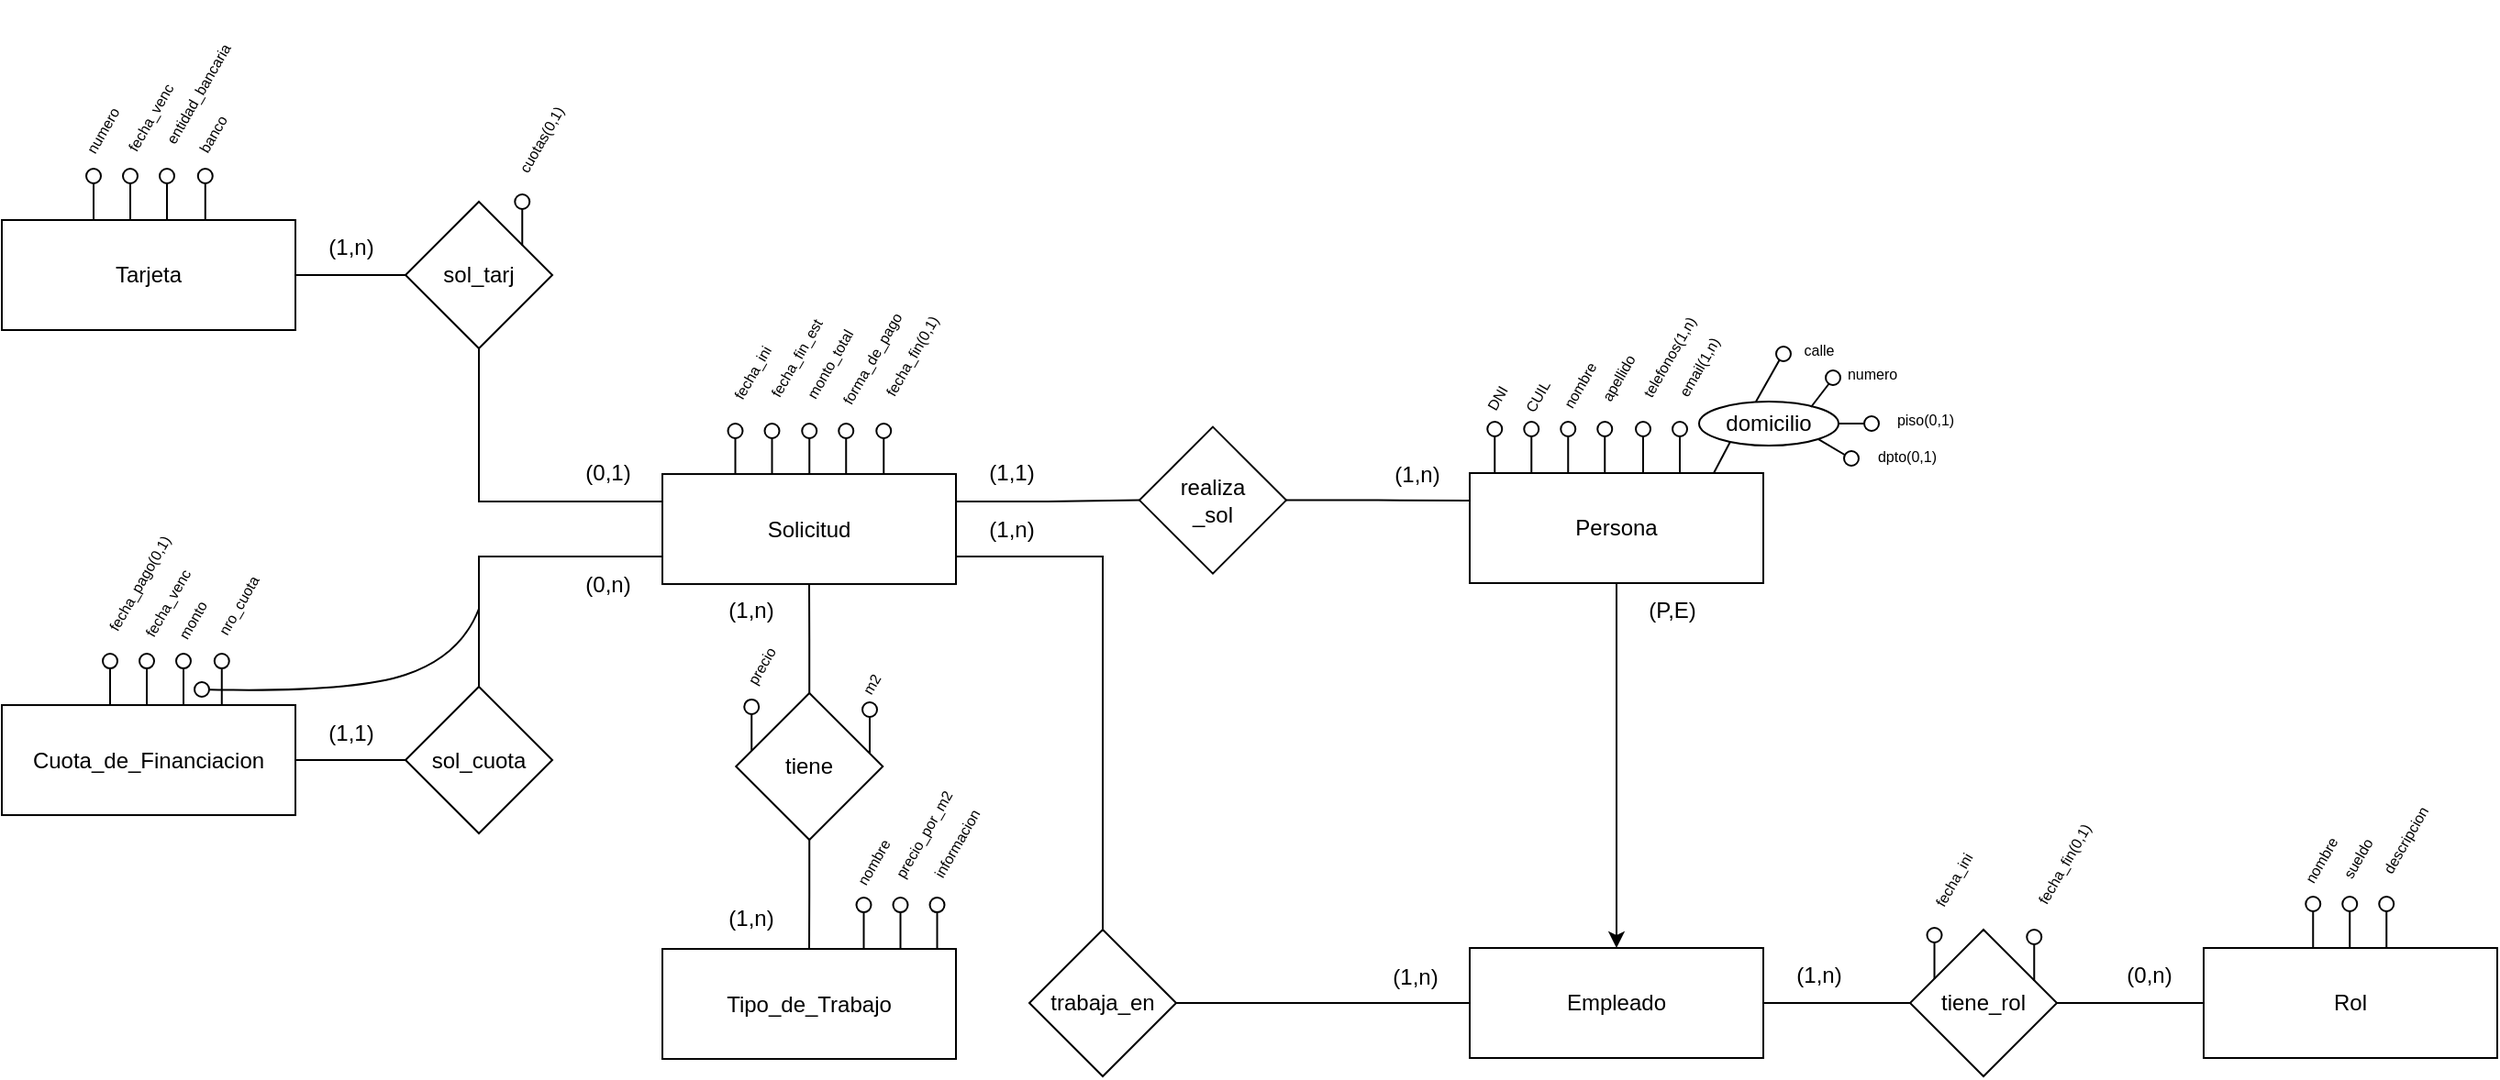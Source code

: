 <mxfile version="27.0.6">
  <diagram name="Page-1" id="GqUmpZvGIh4dHvEs5y8a">
    <mxGraphModel dx="2037" dy="2294" grid="1" gridSize="10" guides="1" tooltips="1" connect="1" arrows="1" fold="1" page="1" pageScale="1" pageWidth="850" pageHeight="1100" math="0" shadow="0">
      <root>
        <mxCell id="0" />
        <mxCell id="1" parent="0" />
        <mxCell id="7pL1vy89-nhijJ_iRDwn-51" style="edgeStyle=orthogonalEdgeStyle;rounded=0;orthogonalLoop=1;jettySize=auto;html=1;entryX=0.5;entryY=0;entryDx=0;entryDy=0;" edge="1" parent="1" source="7pL1vy89-nhijJ_iRDwn-1" target="7pL1vy89-nhijJ_iRDwn-45">
          <mxGeometry relative="1" as="geometry" />
        </mxCell>
        <mxCell id="7pL1vy89-nhijJ_iRDwn-1" value="Persona" style="rounded=0;whiteSpace=wrap;html=1;" vertex="1" parent="1">
          <mxGeometry x="1200.0" y="-160.0" width="160" height="60" as="geometry" />
        </mxCell>
        <mxCell id="7pL1vy89-nhijJ_iRDwn-2" value="" style="group" vertex="1" connectable="0" parent="1">
          <mxGeometry x="1209.63" y="-187.999" width="8" height="28" as="geometry" />
        </mxCell>
        <mxCell id="7pL1vy89-nhijJ_iRDwn-3" value="" style="ellipse;whiteSpace=wrap;html=1;aspect=fixed;fillColor=light-dark(#FFFFFF,#FFFFFF);" vertex="1" parent="7pL1vy89-nhijJ_iRDwn-2">
          <mxGeometry width="8" height="8" as="geometry" />
        </mxCell>
        <mxCell id="7pL1vy89-nhijJ_iRDwn-4" style="edgeStyle=orthogonalEdgeStyle;rounded=0;orthogonalLoop=1;jettySize=auto;html=1;endArrow=none;startFill=0;" edge="1" parent="7pL1vy89-nhijJ_iRDwn-2">
          <mxGeometry relative="1" as="geometry">
            <mxPoint x="4" y="28" as="targetPoint" />
            <mxPoint x="4" y="8" as="sourcePoint" />
          </mxGeometry>
        </mxCell>
        <mxCell id="7pL1vy89-nhijJ_iRDwn-5" value="&lt;font style=&quot;font-size: 8px;&quot;&gt;DNI&lt;/font&gt;" style="text;html=1;align=center;verticalAlign=middle;resizable=0;points=[];autosize=1;strokeColor=none;fillColor=none;rotation=-60;" vertex="1" parent="1">
          <mxGeometry x="1194.0" y="-215.999" width="40" height="30" as="geometry" />
        </mxCell>
        <mxCell id="7pL1vy89-nhijJ_iRDwn-6" value="" style="group" vertex="1" connectable="0" parent="1">
          <mxGeometry x="1229.63" y="-187.999" width="8" height="28" as="geometry" />
        </mxCell>
        <mxCell id="7pL1vy89-nhijJ_iRDwn-7" value="" style="ellipse;whiteSpace=wrap;html=1;aspect=fixed;fillColor=light-dark(#FFFFFF,#FFFFFF);" vertex="1" parent="7pL1vy89-nhijJ_iRDwn-6">
          <mxGeometry width="8" height="8" as="geometry" />
        </mxCell>
        <mxCell id="7pL1vy89-nhijJ_iRDwn-8" style="edgeStyle=orthogonalEdgeStyle;rounded=0;orthogonalLoop=1;jettySize=auto;html=1;endArrow=none;startFill=0;" edge="1" parent="7pL1vy89-nhijJ_iRDwn-6">
          <mxGeometry relative="1" as="geometry">
            <mxPoint x="4" y="28" as="targetPoint" />
            <mxPoint x="4" y="8" as="sourcePoint" />
          </mxGeometry>
        </mxCell>
        <mxCell id="7pL1vy89-nhijJ_iRDwn-9" value="&lt;font style=&quot;font-size: 8px;&quot;&gt;CUIL&lt;/font&gt;" style="text;html=1;align=center;verticalAlign=middle;resizable=0;points=[];autosize=1;strokeColor=none;fillColor=none;rotation=-60;" vertex="1" parent="1">
          <mxGeometry x="1216.0" y="-216.999" width="40" height="30" as="geometry" />
        </mxCell>
        <mxCell id="7pL1vy89-nhijJ_iRDwn-10" value="" style="group" vertex="1" connectable="0" parent="1">
          <mxGeometry x="1249.63" y="-187.999" width="8" height="28" as="geometry" />
        </mxCell>
        <mxCell id="7pL1vy89-nhijJ_iRDwn-11" value="" style="ellipse;whiteSpace=wrap;html=1;aspect=fixed;" vertex="1" parent="7pL1vy89-nhijJ_iRDwn-10">
          <mxGeometry width="8" height="8" as="geometry" />
        </mxCell>
        <mxCell id="7pL1vy89-nhijJ_iRDwn-12" style="edgeStyle=orthogonalEdgeStyle;rounded=0;orthogonalLoop=1;jettySize=auto;html=1;endArrow=none;startFill=0;" edge="1" parent="7pL1vy89-nhijJ_iRDwn-10">
          <mxGeometry relative="1" as="geometry">
            <mxPoint x="4" y="28" as="targetPoint" />
            <mxPoint x="4" y="8" as="sourcePoint" />
          </mxGeometry>
        </mxCell>
        <mxCell id="7pL1vy89-nhijJ_iRDwn-13" value="" style="group" vertex="1" connectable="0" parent="1">
          <mxGeometry x="1269.63" y="-187.999" width="8" height="28" as="geometry" />
        </mxCell>
        <mxCell id="7pL1vy89-nhijJ_iRDwn-14" value="" style="ellipse;whiteSpace=wrap;html=1;aspect=fixed;" vertex="1" parent="7pL1vy89-nhijJ_iRDwn-13">
          <mxGeometry width="8" height="8" as="geometry" />
        </mxCell>
        <mxCell id="7pL1vy89-nhijJ_iRDwn-15" style="edgeStyle=orthogonalEdgeStyle;rounded=0;orthogonalLoop=1;jettySize=auto;html=1;endArrow=none;startFill=0;" edge="1" parent="7pL1vy89-nhijJ_iRDwn-13">
          <mxGeometry relative="1" as="geometry">
            <mxPoint x="4" y="28" as="targetPoint" />
            <mxPoint x="4" y="8" as="sourcePoint" />
          </mxGeometry>
        </mxCell>
        <mxCell id="7pL1vy89-nhijJ_iRDwn-16" value="&lt;font style=&quot;font-size: 8px;&quot;&gt;nombre&lt;/font&gt;" style="text;html=1;align=center;verticalAlign=middle;resizable=0;points=[];autosize=1;strokeColor=none;fillColor=none;rotation=-60;" vertex="1" parent="1">
          <mxGeometry x="1234.0" y="-223.019" width="50" height="30" as="geometry" />
        </mxCell>
        <mxCell id="7pL1vy89-nhijJ_iRDwn-17" value="&lt;font style=&quot;font-size: 8px;&quot;&gt;apellido&lt;/font&gt;" style="text;html=1;align=center;verticalAlign=middle;resizable=0;points=[];autosize=1;strokeColor=none;fillColor=none;rotation=-60;" vertex="1" parent="1">
          <mxGeometry x="1250.0" y="-226.999" width="60" height="30" as="geometry" />
        </mxCell>
        <mxCell id="7pL1vy89-nhijJ_iRDwn-18" value="" style="endArrow=none;html=1;rounded=0;" edge="1" parent="1">
          <mxGeometry width="50" height="50" relative="1" as="geometry">
            <mxPoint x="1333.0" y="-160.001" as="sourcePoint" />
            <mxPoint x="1343.0" y="-179.041" as="targetPoint" />
          </mxGeometry>
        </mxCell>
        <mxCell id="7pL1vy89-nhijJ_iRDwn-19" value="domicilio" style="ellipse;whiteSpace=wrap;html=1;" vertex="1" parent="1">
          <mxGeometry x="1325.0" y="-199.001" width="76" height="24" as="geometry" />
        </mxCell>
        <mxCell id="7pL1vy89-nhijJ_iRDwn-20" value="" style="endArrow=none;html=1;rounded=0;exitX=0.75;exitY=0;exitDx=0;exitDy=0;" edge="1" parent="1">
          <mxGeometry width="50" height="50" relative="1" as="geometry">
            <mxPoint x="1356.0" y="-199.001" as="sourcePoint" />
            <mxPoint x="1369.0" y="-222.001" as="targetPoint" />
          </mxGeometry>
        </mxCell>
        <mxCell id="7pL1vy89-nhijJ_iRDwn-21" value="" style="endArrow=none;html=1;rounded=0;exitX=0.75;exitY=0;exitDx=0;exitDy=0;" edge="1" parent="1">
          <mxGeometry width="50" height="50" relative="1" as="geometry">
            <mxPoint x="1386.0" y="-196.001" as="sourcePoint" />
            <mxPoint x="1396.0" y="-209.001" as="targetPoint" />
          </mxGeometry>
        </mxCell>
        <mxCell id="7pL1vy89-nhijJ_iRDwn-22" value="" style="endArrow=none;html=1;rounded=0;exitX=1;exitY=0.5;exitDx=0;exitDy=0;" edge="1" parent="1" source="7pL1vy89-nhijJ_iRDwn-19">
          <mxGeometry width="50" height="50" relative="1" as="geometry">
            <mxPoint x="1401.0" y="-175.001" as="sourcePoint" />
            <mxPoint x="1416.0" y="-187.001" as="targetPoint" />
          </mxGeometry>
        </mxCell>
        <mxCell id="7pL1vy89-nhijJ_iRDwn-23" value="" style="endArrow=none;html=1;rounded=0;entryX=1;entryY=1;entryDx=0;entryDy=0;" edge="1" parent="1" target="7pL1vy89-nhijJ_iRDwn-19">
          <mxGeometry width="50" height="50" relative="1" as="geometry">
            <mxPoint x="1406.0" y="-169.001" as="sourcePoint" />
            <mxPoint x="1396.0" y="-189.001" as="targetPoint" />
          </mxGeometry>
        </mxCell>
        <mxCell id="7pL1vy89-nhijJ_iRDwn-24" value="" style="group" vertex="1" connectable="0" parent="1">
          <mxGeometry x="1367.0" y="-229.0" width="8" height="28" as="geometry" />
        </mxCell>
        <mxCell id="7pL1vy89-nhijJ_iRDwn-25" value="" style="ellipse;whiteSpace=wrap;html=1;aspect=fixed;" vertex="1" parent="7pL1vy89-nhijJ_iRDwn-24">
          <mxGeometry width="8" height="8" as="geometry" />
        </mxCell>
        <mxCell id="7pL1vy89-nhijJ_iRDwn-26" value="" style="group" vertex="1" connectable="0" parent="1">
          <mxGeometry x="1394.0" y="-216.0" width="8" height="28" as="geometry" />
        </mxCell>
        <mxCell id="7pL1vy89-nhijJ_iRDwn-27" value="" style="ellipse;whiteSpace=wrap;html=1;aspect=fixed;" vertex="1" parent="7pL1vy89-nhijJ_iRDwn-26">
          <mxGeometry width="8" height="8" as="geometry" />
        </mxCell>
        <mxCell id="7pL1vy89-nhijJ_iRDwn-28" value="" style="group" vertex="1" connectable="0" parent="1">
          <mxGeometry x="1415.0" y="-191.0" width="8" height="28" as="geometry" />
        </mxCell>
        <mxCell id="7pL1vy89-nhijJ_iRDwn-29" value="" style="ellipse;whiteSpace=wrap;html=1;aspect=fixed;" vertex="1" parent="7pL1vy89-nhijJ_iRDwn-28">
          <mxGeometry width="8" height="8" as="geometry" />
        </mxCell>
        <mxCell id="7pL1vy89-nhijJ_iRDwn-30" value="" style="group" vertex="1" connectable="0" parent="1">
          <mxGeometry x="1404.0" y="-172.0" width="8" height="28" as="geometry" />
        </mxCell>
        <mxCell id="7pL1vy89-nhijJ_iRDwn-31" value="" style="ellipse;whiteSpace=wrap;html=1;aspect=fixed;" vertex="1" parent="7pL1vy89-nhijJ_iRDwn-30">
          <mxGeometry width="8" height="8" as="geometry" />
        </mxCell>
        <mxCell id="7pL1vy89-nhijJ_iRDwn-32" value="&lt;font style=&quot;font-size: 8px;&quot;&gt;calle&lt;/font&gt;" style="text;html=1;align=center;verticalAlign=middle;resizable=0;points=[];autosize=1;strokeColor=none;fillColor=none;rotation=0;" vertex="1" parent="1">
          <mxGeometry x="1365.0" y="-243.0" width="50" height="30" as="geometry" />
        </mxCell>
        <mxCell id="7pL1vy89-nhijJ_iRDwn-33" value="&lt;font style=&quot;font-size: 8px;&quot;&gt;numero&lt;/font&gt;" style="text;html=1;align=center;verticalAlign=middle;resizable=0;points=[];autosize=1;strokeColor=none;fillColor=none;rotation=0;" vertex="1" parent="1">
          <mxGeometry x="1394.0" y="-230.0" width="50" height="30" as="geometry" />
        </mxCell>
        <mxCell id="7pL1vy89-nhijJ_iRDwn-34" value="&lt;font style=&quot;font-size: 8px;&quot;&gt;piso(0,1)&lt;/font&gt;" style="text;html=1;align=center;verticalAlign=middle;resizable=0;points=[];autosize=1;strokeColor=none;fillColor=none;rotation=0;" vertex="1" parent="1">
          <mxGeometry x="1413.0" y="-205.0" width="70" height="30" as="geometry" />
        </mxCell>
        <mxCell id="7pL1vy89-nhijJ_iRDwn-35" value="&lt;font style=&quot;font-size: 8px;&quot;&gt;dpto(0,1)&lt;/font&gt;" style="text;html=1;align=center;verticalAlign=middle;resizable=0;points=[];autosize=1;strokeColor=none;fillColor=none;rotation=0;" vertex="1" parent="1">
          <mxGeometry x="1403.0" y="-185.2" width="70" height="30" as="geometry" />
        </mxCell>
        <mxCell id="7pL1vy89-nhijJ_iRDwn-36" value="" style="group" vertex="1" connectable="0" parent="1">
          <mxGeometry x="1290.51" y="-188.0" width="8" height="28" as="geometry" />
        </mxCell>
        <mxCell id="7pL1vy89-nhijJ_iRDwn-37" value="" style="ellipse;whiteSpace=wrap;html=1;aspect=fixed;" vertex="1" parent="7pL1vy89-nhijJ_iRDwn-36">
          <mxGeometry width="8" height="8" as="geometry" />
        </mxCell>
        <mxCell id="7pL1vy89-nhijJ_iRDwn-38" style="edgeStyle=orthogonalEdgeStyle;rounded=0;orthogonalLoop=1;jettySize=auto;html=1;endArrow=none;startFill=0;" edge="1" parent="7pL1vy89-nhijJ_iRDwn-36">
          <mxGeometry relative="1" as="geometry">
            <mxPoint x="4" y="28" as="targetPoint" />
            <mxPoint x="4" y="8" as="sourcePoint" />
          </mxGeometry>
        </mxCell>
        <mxCell id="7pL1vy89-nhijJ_iRDwn-39" value="" style="group" vertex="1" connectable="0" parent="1">
          <mxGeometry x="1310.51" y="-188.0" width="8" height="28" as="geometry" />
        </mxCell>
        <mxCell id="7pL1vy89-nhijJ_iRDwn-40" value="" style="ellipse;whiteSpace=wrap;html=1;aspect=fixed;" vertex="1" parent="7pL1vy89-nhijJ_iRDwn-39">
          <mxGeometry width="8" height="8" as="geometry" />
        </mxCell>
        <mxCell id="7pL1vy89-nhijJ_iRDwn-41" style="edgeStyle=orthogonalEdgeStyle;rounded=0;orthogonalLoop=1;jettySize=auto;html=1;endArrow=none;startFill=0;" edge="1" parent="7pL1vy89-nhijJ_iRDwn-39">
          <mxGeometry relative="1" as="geometry">
            <mxPoint x="4" y="28" as="targetPoint" />
            <mxPoint x="4" y="8" as="sourcePoint" />
          </mxGeometry>
        </mxCell>
        <mxCell id="7pL1vy89-nhijJ_iRDwn-42" value="&lt;font style=&quot;font-size: 8px;&quot;&gt;telefonos(1,n)&lt;/font&gt;" style="text;html=1;align=center;verticalAlign=middle;resizable=0;points=[];autosize=1;strokeColor=none;fillColor=none;rotation=-60;" vertex="1" parent="1">
          <mxGeometry x="1262.51" y="-237.999" width="90" height="30" as="geometry" />
        </mxCell>
        <mxCell id="7pL1vy89-nhijJ_iRDwn-43" value="&lt;font style=&quot;font-size: 8px;&quot;&gt;email(1,n)&lt;/font&gt;" style="text;html=1;align=center;verticalAlign=middle;resizable=0;points=[];autosize=1;strokeColor=none;fillColor=none;rotation=-60;" vertex="1" parent="1">
          <mxGeometry x="1289.0" y="-232.998" width="70" height="30" as="geometry" />
        </mxCell>
        <mxCell id="7pL1vy89-nhijJ_iRDwn-45" value="Empleado" style="rounded=0;whiteSpace=wrap;html=1;" vertex="1" parent="1">
          <mxGeometry x="1200" y="99" width="160" height="60" as="geometry" />
        </mxCell>
        <mxCell id="7pL1vy89-nhijJ_iRDwn-46" value="Rol" style="rounded=0;whiteSpace=wrap;html=1;" vertex="1" parent="1">
          <mxGeometry x="1600" y="99" width="160" height="60" as="geometry" />
        </mxCell>
        <mxCell id="7pL1vy89-nhijJ_iRDwn-126" style="edgeStyle=orthogonalEdgeStyle;rounded=0;orthogonalLoop=1;jettySize=auto;html=1;exitX=1;exitY=0.5;exitDx=0;exitDy=0;entryX=0;entryY=0.25;entryDx=0;entryDy=0;endArrow=none;startFill=0;" edge="1" parent="1" source="7pL1vy89-nhijJ_iRDwn-127" target="7pL1vy89-nhijJ_iRDwn-1">
          <mxGeometry relative="1" as="geometry" />
        </mxCell>
        <mxCell id="7pL1vy89-nhijJ_iRDwn-131" style="edgeStyle=orthogonalEdgeStyle;rounded=0;orthogonalLoop=1;jettySize=auto;html=1;exitX=1;exitY=0.75;exitDx=0;exitDy=0;entryX=0;entryY=0.5;entryDx=0;entryDy=0;endArrow=none;startFill=0;" edge="1" parent="1" source="7pL1vy89-nhijJ_iRDwn-48" target="7pL1vy89-nhijJ_iRDwn-45">
          <mxGeometry relative="1" as="geometry">
            <Array as="points">
              <mxPoint x="1000" y="-115" />
              <mxPoint x="1000" y="129" />
            </Array>
          </mxGeometry>
        </mxCell>
        <mxCell id="7pL1vy89-nhijJ_iRDwn-169" style="edgeStyle=orthogonalEdgeStyle;rounded=0;orthogonalLoop=1;jettySize=auto;html=1;entryX=1;entryY=0.5;entryDx=0;entryDy=0;exitX=0;exitY=0.25;exitDx=0;exitDy=0;endArrow=none;startFill=0;" edge="1" parent="1" source="7pL1vy89-nhijJ_iRDwn-48" target="7pL1vy89-nhijJ_iRDwn-49">
          <mxGeometry relative="1" as="geometry" />
        </mxCell>
        <mxCell id="7pL1vy89-nhijJ_iRDwn-170" style="edgeStyle=orthogonalEdgeStyle;rounded=0;orthogonalLoop=1;jettySize=auto;html=1;exitX=0;exitY=0.75;exitDx=0;exitDy=0;entryX=1;entryY=0.5;entryDx=0;entryDy=0;endArrow=none;startFill=0;" edge="1" parent="1" source="7pL1vy89-nhijJ_iRDwn-48" target="7pL1vy89-nhijJ_iRDwn-50">
          <mxGeometry relative="1" as="geometry" />
        </mxCell>
        <mxCell id="7pL1vy89-nhijJ_iRDwn-48" value="Solicitud" style="rounded=0;whiteSpace=wrap;html=1;" vertex="1" parent="1">
          <mxGeometry x="760" y="-159.47" width="160" height="60" as="geometry" />
        </mxCell>
        <mxCell id="7pL1vy89-nhijJ_iRDwn-49" value="Tarjeta" style="rounded=0;whiteSpace=wrap;html=1;" vertex="1" parent="1">
          <mxGeometry x="400" y="-298" width="160" height="60" as="geometry" />
        </mxCell>
        <mxCell id="7pL1vy89-nhijJ_iRDwn-50" value="Cuota_de_Financiacion" style="rounded=0;whiteSpace=wrap;html=1;" vertex="1" parent="1">
          <mxGeometry x="400" y="-33.47" width="160" height="60" as="geometry" />
        </mxCell>
        <mxCell id="7pL1vy89-nhijJ_iRDwn-52" value="(P,E)" style="text;html=1;align=center;verticalAlign=middle;resizable=0;points=[];autosize=1;strokeColor=none;fillColor=none;" vertex="1" parent="1">
          <mxGeometry x="1280" y="-100" width="60" height="30" as="geometry" />
        </mxCell>
        <mxCell id="7pL1vy89-nhijJ_iRDwn-54" style="edgeStyle=orthogonalEdgeStyle;rounded=0;orthogonalLoop=1;jettySize=auto;html=1;entryX=0;entryY=0.5;entryDx=0;entryDy=0;endArrow=none;startFill=0;" edge="1" parent="1" source="7pL1vy89-nhijJ_iRDwn-53" target="7pL1vy89-nhijJ_iRDwn-46">
          <mxGeometry relative="1" as="geometry" />
        </mxCell>
        <mxCell id="7pL1vy89-nhijJ_iRDwn-55" style="edgeStyle=orthogonalEdgeStyle;rounded=0;orthogonalLoop=1;jettySize=auto;html=1;entryX=1;entryY=0.5;entryDx=0;entryDy=0;endArrow=none;startFill=0;" edge="1" parent="1" source="7pL1vy89-nhijJ_iRDwn-53" target="7pL1vy89-nhijJ_iRDwn-45">
          <mxGeometry relative="1" as="geometry" />
        </mxCell>
        <mxCell id="7pL1vy89-nhijJ_iRDwn-53" value="tiene_rol" style="rhombus;whiteSpace=wrap;html=1;" vertex="1" parent="1">
          <mxGeometry x="1440" y="89" width="80" height="80" as="geometry" />
        </mxCell>
        <mxCell id="7pL1vy89-nhijJ_iRDwn-56" value="(1,n)" style="text;html=1;align=center;verticalAlign=middle;resizable=0;points=[];autosize=1;strokeColor=none;fillColor=none;" vertex="1" parent="1">
          <mxGeometry x="1360" y="99" width="60" height="30" as="geometry" />
        </mxCell>
        <mxCell id="7pL1vy89-nhijJ_iRDwn-57" value="(0,n)" style="text;html=1;align=center;verticalAlign=middle;resizable=0;points=[];autosize=1;strokeColor=none;fillColor=none;" vertex="1" parent="1">
          <mxGeometry x="1540" y="99" width="60" height="30" as="geometry" />
        </mxCell>
        <mxCell id="7pL1vy89-nhijJ_iRDwn-58" value="" style="group" vertex="1" connectable="0" parent="1">
          <mxGeometry x="1655.63" y="71.001" width="8" height="28" as="geometry" />
        </mxCell>
        <mxCell id="7pL1vy89-nhijJ_iRDwn-59" value="" style="ellipse;whiteSpace=wrap;html=1;aspect=fixed;fillColor=light-dark(#FFFFFF,#FFFFFF);" vertex="1" parent="7pL1vy89-nhijJ_iRDwn-58">
          <mxGeometry width="8" height="8" as="geometry" />
        </mxCell>
        <mxCell id="7pL1vy89-nhijJ_iRDwn-60" style="edgeStyle=orthogonalEdgeStyle;rounded=0;orthogonalLoop=1;jettySize=auto;html=1;endArrow=none;startFill=0;" edge="1" parent="7pL1vy89-nhijJ_iRDwn-58">
          <mxGeometry relative="1" as="geometry">
            <mxPoint x="4" y="28" as="targetPoint" />
            <mxPoint x="4" y="8" as="sourcePoint" />
          </mxGeometry>
        </mxCell>
        <mxCell id="7pL1vy89-nhijJ_iRDwn-66" value="" style="group" vertex="1" connectable="0" parent="1">
          <mxGeometry x="1675.63" y="71.001" width="8" height="28" as="geometry" />
        </mxCell>
        <mxCell id="7pL1vy89-nhijJ_iRDwn-67" value="" style="ellipse;whiteSpace=wrap;html=1;aspect=fixed;" vertex="1" parent="7pL1vy89-nhijJ_iRDwn-66">
          <mxGeometry width="8" height="8" as="geometry" />
        </mxCell>
        <mxCell id="7pL1vy89-nhijJ_iRDwn-68" style="edgeStyle=orthogonalEdgeStyle;rounded=0;orthogonalLoop=1;jettySize=auto;html=1;endArrow=none;startFill=0;" edge="1" parent="7pL1vy89-nhijJ_iRDwn-66">
          <mxGeometry relative="1" as="geometry">
            <mxPoint x="4" y="28" as="targetPoint" />
            <mxPoint x="4" y="8" as="sourcePoint" />
          </mxGeometry>
        </mxCell>
        <mxCell id="7pL1vy89-nhijJ_iRDwn-69" value="" style="group" vertex="1" connectable="0" parent="1">
          <mxGeometry x="1695.63" y="71.001" width="8" height="28" as="geometry" />
        </mxCell>
        <mxCell id="7pL1vy89-nhijJ_iRDwn-70" value="" style="ellipse;whiteSpace=wrap;html=1;aspect=fixed;" vertex="1" parent="7pL1vy89-nhijJ_iRDwn-69">
          <mxGeometry width="8" height="8" as="geometry" />
        </mxCell>
        <mxCell id="7pL1vy89-nhijJ_iRDwn-71" style="edgeStyle=orthogonalEdgeStyle;rounded=0;orthogonalLoop=1;jettySize=auto;html=1;endArrow=none;startFill=0;" edge="1" parent="7pL1vy89-nhijJ_iRDwn-69">
          <mxGeometry relative="1" as="geometry">
            <mxPoint x="4" y="28" as="targetPoint" />
            <mxPoint x="4" y="8" as="sourcePoint" />
          </mxGeometry>
        </mxCell>
        <mxCell id="7pL1vy89-nhijJ_iRDwn-72" value="&lt;font style=&quot;font-size: 8px;&quot;&gt;nombre&lt;/font&gt;" style="text;html=1;align=center;verticalAlign=middle;resizable=0;points=[];autosize=1;strokeColor=none;fillColor=none;rotation=-60;" vertex="1" parent="1">
          <mxGeometry x="1638.0" y="35.981" width="50" height="30" as="geometry" />
        </mxCell>
        <mxCell id="7pL1vy89-nhijJ_iRDwn-73" value="&lt;font style=&quot;font-size: 8px;&quot;&gt;sueldo&lt;/font&gt;" style="text;html=1;align=center;verticalAlign=middle;resizable=0;points=[];autosize=1;strokeColor=none;fillColor=none;rotation=-60;" vertex="1" parent="1">
          <mxGeometry x="1658.0" y="35.001" width="50" height="30" as="geometry" />
        </mxCell>
        <mxCell id="7pL1vy89-nhijJ_iRDwn-77" value="&lt;font style=&quot;font-size: 8px;&quot;&gt;descripcion&lt;/font&gt;" style="text;html=1;align=center;verticalAlign=middle;resizable=0;points=[];autosize=1;strokeColor=none;fillColor=none;rotation=-60;" vertex="1" parent="1">
          <mxGeometry x="1669.0" y="25.001" width="80" height="30" as="geometry" />
        </mxCell>
        <mxCell id="7pL1vy89-nhijJ_iRDwn-78" value="Tipo_de_Trabajo" style="rounded=0;whiteSpace=wrap;html=1;" vertex="1" parent="1">
          <mxGeometry x="760" y="99.53" width="160" height="60" as="geometry" />
        </mxCell>
        <mxCell id="7pL1vy89-nhijJ_iRDwn-84" value="" style="group" vertex="1" connectable="0" parent="1">
          <mxGeometry x="865.75" y="71.531" width="8" height="28" as="geometry" />
        </mxCell>
        <mxCell id="7pL1vy89-nhijJ_iRDwn-85" value="" style="ellipse;whiteSpace=wrap;html=1;aspect=fixed;fillColor=light-dark(#FFFFFF,#FFFFFF);strokeColor=light-dark(#000000,#FFFFFF);" vertex="1" parent="7pL1vy89-nhijJ_iRDwn-84">
          <mxGeometry width="8" height="8" as="geometry" />
        </mxCell>
        <mxCell id="7pL1vy89-nhijJ_iRDwn-86" style="edgeStyle=orthogonalEdgeStyle;rounded=0;orthogonalLoop=1;jettySize=auto;html=1;endArrow=none;startFill=0;" edge="1" parent="7pL1vy89-nhijJ_iRDwn-84">
          <mxGeometry relative="1" as="geometry">
            <mxPoint x="4" y="28" as="targetPoint" />
            <mxPoint x="4" y="8" as="sourcePoint" />
          </mxGeometry>
        </mxCell>
        <mxCell id="7pL1vy89-nhijJ_iRDwn-87" value="" style="group" vertex="1" connectable="0" parent="1">
          <mxGeometry x="885.75" y="71.531" width="8" height="28" as="geometry" />
        </mxCell>
        <mxCell id="7pL1vy89-nhijJ_iRDwn-88" value="" style="ellipse;whiteSpace=wrap;html=1;aspect=fixed;" vertex="1" parent="7pL1vy89-nhijJ_iRDwn-87">
          <mxGeometry width="8" height="8" as="geometry" />
        </mxCell>
        <mxCell id="7pL1vy89-nhijJ_iRDwn-89" style="edgeStyle=orthogonalEdgeStyle;rounded=0;orthogonalLoop=1;jettySize=auto;html=1;endArrow=none;startFill=0;" edge="1" parent="7pL1vy89-nhijJ_iRDwn-87">
          <mxGeometry relative="1" as="geometry">
            <mxPoint x="4" y="28" as="targetPoint" />
            <mxPoint x="4" y="8" as="sourcePoint" />
          </mxGeometry>
        </mxCell>
        <mxCell id="7pL1vy89-nhijJ_iRDwn-90" value="" style="group" vertex="1" connectable="0" parent="1">
          <mxGeometry x="905.75" y="71.531" width="8" height="28" as="geometry" />
        </mxCell>
        <mxCell id="7pL1vy89-nhijJ_iRDwn-91" value="" style="ellipse;whiteSpace=wrap;html=1;aspect=fixed;" vertex="1" parent="7pL1vy89-nhijJ_iRDwn-90">
          <mxGeometry width="8" height="8" as="geometry" />
        </mxCell>
        <mxCell id="7pL1vy89-nhijJ_iRDwn-92" style="edgeStyle=orthogonalEdgeStyle;rounded=0;orthogonalLoop=1;jettySize=auto;html=1;endArrow=none;startFill=0;" edge="1" parent="7pL1vy89-nhijJ_iRDwn-90">
          <mxGeometry relative="1" as="geometry">
            <mxPoint x="4" y="28" as="targetPoint" />
            <mxPoint x="4" y="8" as="sourcePoint" />
          </mxGeometry>
        </mxCell>
        <mxCell id="7pL1vy89-nhijJ_iRDwn-93" value="&lt;font style=&quot;font-size: 8px;&quot;&gt;nombre&lt;/font&gt;" style="text;html=1;align=center;verticalAlign=middle;resizable=0;points=[];autosize=1;strokeColor=none;fillColor=none;rotation=-60;" vertex="1" parent="1">
          <mxGeometry x="849.12" y="37.001" width="50" height="30" as="geometry" />
        </mxCell>
        <mxCell id="7pL1vy89-nhijJ_iRDwn-94" value="&lt;font style=&quot;font-size: 8px;&quot;&gt;precio_por_m2&lt;/font&gt;" style="text;html=1;align=center;verticalAlign=middle;resizable=0;points=[];autosize=1;strokeColor=none;fillColor=none;rotation=-60;" vertex="1" parent="1">
          <mxGeometry x="856.12" y="21.531" width="90" height="30" as="geometry" />
        </mxCell>
        <mxCell id="7pL1vy89-nhijJ_iRDwn-95" value="&lt;font style=&quot;font-size: 8px;&quot;&gt;informacion&lt;/font&gt;" style="text;html=1;align=center;verticalAlign=middle;resizable=0;points=[];autosize=1;strokeColor=none;fillColor=none;rotation=-60;" vertex="1" parent="1">
          <mxGeometry x="879.12" y="26.531" width="80" height="30" as="geometry" />
        </mxCell>
        <mxCell id="7pL1vy89-nhijJ_iRDwn-96" value="" style="group" vertex="1" connectable="0" parent="1">
          <mxGeometry x="1449.26" y="88.001" width="8" height="28" as="geometry" />
        </mxCell>
        <mxCell id="7pL1vy89-nhijJ_iRDwn-97" value="" style="ellipse;whiteSpace=wrap;html=1;aspect=fixed;" vertex="1" parent="7pL1vy89-nhijJ_iRDwn-96">
          <mxGeometry width="8" height="8" as="geometry" />
        </mxCell>
        <mxCell id="7pL1vy89-nhijJ_iRDwn-98" style="edgeStyle=orthogonalEdgeStyle;rounded=0;orthogonalLoop=1;jettySize=auto;html=1;endArrow=none;startFill=0;" edge="1" parent="7pL1vy89-nhijJ_iRDwn-96">
          <mxGeometry relative="1" as="geometry">
            <mxPoint x="4" y="28" as="targetPoint" />
            <mxPoint x="4" y="8" as="sourcePoint" />
          </mxGeometry>
        </mxCell>
        <mxCell id="7pL1vy89-nhijJ_iRDwn-99" value="" style="group" vertex="1" connectable="0" parent="1">
          <mxGeometry x="1503.63" y="89.001" width="8" height="28" as="geometry" />
        </mxCell>
        <mxCell id="7pL1vy89-nhijJ_iRDwn-100" value="" style="ellipse;whiteSpace=wrap;html=1;aspect=fixed;" vertex="1" parent="7pL1vy89-nhijJ_iRDwn-99">
          <mxGeometry width="8" height="8" as="geometry" />
        </mxCell>
        <mxCell id="7pL1vy89-nhijJ_iRDwn-101" style="edgeStyle=orthogonalEdgeStyle;rounded=0;orthogonalLoop=1;jettySize=auto;html=1;endArrow=none;startFill=0;" edge="1" parent="7pL1vy89-nhijJ_iRDwn-99">
          <mxGeometry relative="1" as="geometry">
            <mxPoint x="4" y="28" as="targetPoint" />
            <mxPoint x="4" y="8" as="sourcePoint" />
          </mxGeometry>
        </mxCell>
        <mxCell id="7pL1vy89-nhijJ_iRDwn-102" value="&lt;font style=&quot;font-size: 8px;&quot;&gt;fecha_ini&lt;/font&gt;" style="text;html=1;align=center;verticalAlign=middle;resizable=0;points=[];autosize=1;strokeColor=none;fillColor=none;rotation=-60;" vertex="1" parent="1">
          <mxGeometry x="1427.63" y="47.001" width="70" height="30" as="geometry" />
        </mxCell>
        <mxCell id="7pL1vy89-nhijJ_iRDwn-103" value="&lt;font style=&quot;font-size: 8px;&quot;&gt;fecha_fin(0,1)&lt;/font&gt;" style="text;html=1;align=center;verticalAlign=middle;resizable=0;points=[];autosize=1;strokeColor=none;fillColor=none;rotation=-60;" vertex="1" parent="1">
          <mxGeometry x="1478.0" y="38.001" width="90" height="30" as="geometry" />
        </mxCell>
        <mxCell id="7pL1vy89-nhijJ_iRDwn-105" value="" style="group" vertex="1" connectable="0" parent="1">
          <mxGeometry x="795.75" y="-186.999" width="8" height="28" as="geometry" />
        </mxCell>
        <mxCell id="7pL1vy89-nhijJ_iRDwn-106" value="" style="ellipse;whiteSpace=wrap;html=1;aspect=fixed;" vertex="1" parent="7pL1vy89-nhijJ_iRDwn-105">
          <mxGeometry width="8" height="8" as="geometry" />
        </mxCell>
        <mxCell id="7pL1vy89-nhijJ_iRDwn-107" style="edgeStyle=orthogonalEdgeStyle;rounded=0;orthogonalLoop=1;jettySize=auto;html=1;endArrow=none;startFill=0;" edge="1" parent="7pL1vy89-nhijJ_iRDwn-105">
          <mxGeometry relative="1" as="geometry">
            <mxPoint x="4" y="28" as="targetPoint" />
            <mxPoint x="4" y="8" as="sourcePoint" />
          </mxGeometry>
        </mxCell>
        <mxCell id="7pL1vy89-nhijJ_iRDwn-108" value="" style="group" vertex="1" connectable="0" parent="1">
          <mxGeometry x="815.75" y="-186.999" width="8" height="28" as="geometry" />
        </mxCell>
        <mxCell id="7pL1vy89-nhijJ_iRDwn-109" value="" style="ellipse;whiteSpace=wrap;html=1;aspect=fixed;" vertex="1" parent="7pL1vy89-nhijJ_iRDwn-108">
          <mxGeometry width="8" height="8" as="geometry" />
        </mxCell>
        <mxCell id="7pL1vy89-nhijJ_iRDwn-110" style="edgeStyle=orthogonalEdgeStyle;rounded=0;orthogonalLoop=1;jettySize=auto;html=1;endArrow=none;startFill=0;" edge="1" parent="7pL1vy89-nhijJ_iRDwn-108">
          <mxGeometry relative="1" as="geometry">
            <mxPoint x="4" y="28" as="targetPoint" />
            <mxPoint x="4" y="8" as="sourcePoint" />
          </mxGeometry>
        </mxCell>
        <mxCell id="7pL1vy89-nhijJ_iRDwn-111" value="&lt;font style=&quot;font-size: 8px;&quot;&gt;fecha_ini&lt;/font&gt;" style="text;html=1;align=center;verticalAlign=middle;resizable=0;points=[];autosize=1;strokeColor=none;fillColor=none;rotation=-60;" vertex="1" parent="1">
          <mxGeometry x="773.12" y="-229.999" width="70" height="30" as="geometry" />
        </mxCell>
        <mxCell id="7pL1vy89-nhijJ_iRDwn-112" value="&lt;font style=&quot;font-size: 8px;&quot;&gt;fecha_fin_est&lt;/font&gt;" style="text;html=1;align=center;verticalAlign=middle;resizable=0;points=[];autosize=1;strokeColor=none;fillColor=none;rotation=-60;" vertex="1" parent="1">
          <mxGeometry x="787.12" y="-237.999" width="90" height="30" as="geometry" />
        </mxCell>
        <mxCell id="7pL1vy89-nhijJ_iRDwn-113" value="" style="group" vertex="1" connectable="0" parent="1">
          <mxGeometry x="836.12" y="-186.999" width="8" height="28" as="geometry" />
        </mxCell>
        <mxCell id="7pL1vy89-nhijJ_iRDwn-114" value="" style="ellipse;whiteSpace=wrap;html=1;aspect=fixed;" vertex="1" parent="7pL1vy89-nhijJ_iRDwn-113">
          <mxGeometry width="8" height="8" as="geometry" />
        </mxCell>
        <mxCell id="7pL1vy89-nhijJ_iRDwn-115" style="edgeStyle=orthogonalEdgeStyle;rounded=0;orthogonalLoop=1;jettySize=auto;html=1;endArrow=none;startFill=0;" edge="1" parent="7pL1vy89-nhijJ_iRDwn-113">
          <mxGeometry relative="1" as="geometry">
            <mxPoint x="4" y="28" as="targetPoint" />
            <mxPoint x="4" y="8" as="sourcePoint" />
          </mxGeometry>
        </mxCell>
        <mxCell id="7pL1vy89-nhijJ_iRDwn-116" value="" style="group" vertex="1" connectable="0" parent="1">
          <mxGeometry x="856.12" y="-186.999" width="8" height="28" as="geometry" />
        </mxCell>
        <mxCell id="7pL1vy89-nhijJ_iRDwn-117" value="" style="ellipse;whiteSpace=wrap;html=1;aspect=fixed;" vertex="1" parent="7pL1vy89-nhijJ_iRDwn-116">
          <mxGeometry width="8" height="8" as="geometry" />
        </mxCell>
        <mxCell id="7pL1vy89-nhijJ_iRDwn-118" style="edgeStyle=orthogonalEdgeStyle;rounded=0;orthogonalLoop=1;jettySize=auto;html=1;endArrow=none;startFill=0;" edge="1" parent="7pL1vy89-nhijJ_iRDwn-116">
          <mxGeometry relative="1" as="geometry">
            <mxPoint x="4" y="28" as="targetPoint" />
            <mxPoint x="4" y="8" as="sourcePoint" />
          </mxGeometry>
        </mxCell>
        <mxCell id="7pL1vy89-nhijJ_iRDwn-119" value="&lt;font style=&quot;font-size: 8px;&quot;&gt;monto_total&lt;/font&gt;" style="text;html=1;align=center;verticalAlign=middle;resizable=0;points=[];autosize=1;strokeColor=none;fillColor=none;rotation=-60;" vertex="1" parent="1">
          <mxGeometry x="810.49" y="-234.999" width="80" height="30" as="geometry" />
        </mxCell>
        <mxCell id="7pL1vy89-nhijJ_iRDwn-120" value="&lt;font style=&quot;font-size: 8px;&quot;&gt;forma_de_pago&lt;/font&gt;" style="text;html=1;align=center;verticalAlign=middle;resizable=0;points=[];autosize=1;strokeColor=none;fillColor=none;rotation=-60;" vertex="1" parent="1">
          <mxGeometry x="828.49" y="-237.999" width="90" height="30" as="geometry" />
        </mxCell>
        <mxCell id="7pL1vy89-nhijJ_iRDwn-128" value="" style="edgeStyle=orthogonalEdgeStyle;rounded=0;orthogonalLoop=1;jettySize=auto;html=1;exitX=1;exitY=0.25;exitDx=0;exitDy=0;entryX=0;entryY=0.5;entryDx=0;entryDy=0;endArrow=none;startFill=0;" edge="1" parent="1" source="7pL1vy89-nhijJ_iRDwn-48" target="7pL1vy89-nhijJ_iRDwn-127">
          <mxGeometry relative="1" as="geometry">
            <mxPoint x="920" y="-144" as="sourcePoint" />
            <mxPoint x="1200" y="-145" as="targetPoint" />
          </mxGeometry>
        </mxCell>
        <mxCell id="7pL1vy89-nhijJ_iRDwn-127" value="&lt;div&gt;realiza&lt;/div&gt;&lt;div&gt;_sol&lt;/div&gt;" style="rhombus;whiteSpace=wrap;html=1;" vertex="1" parent="1">
          <mxGeometry x="1020" y="-185.2" width="80" height="80" as="geometry" />
        </mxCell>
        <mxCell id="7pL1vy89-nhijJ_iRDwn-129" value="(1,n)" style="text;html=1;align=center;verticalAlign=middle;resizable=0;points=[];autosize=1;strokeColor=none;fillColor=none;" vertex="1" parent="1">
          <mxGeometry x="1141" y="-174" width="60" height="30" as="geometry" />
        </mxCell>
        <mxCell id="7pL1vy89-nhijJ_iRDwn-130" value="(1,1)" style="text;html=1;align=center;verticalAlign=middle;resizable=0;points=[];autosize=1;strokeColor=none;fillColor=none;" vertex="1" parent="1">
          <mxGeometry x="920" y="-175" width="60" height="30" as="geometry" />
        </mxCell>
        <mxCell id="7pL1vy89-nhijJ_iRDwn-132" value="trabaja_en" style="rhombus;whiteSpace=wrap;html=1;" vertex="1" parent="1">
          <mxGeometry x="960" y="89" width="80" height="80" as="geometry" />
        </mxCell>
        <mxCell id="7pL1vy89-nhijJ_iRDwn-133" value="(1,n)" style="text;html=1;align=center;verticalAlign=middle;resizable=0;points=[];autosize=1;strokeColor=none;fillColor=none;" vertex="1" parent="1">
          <mxGeometry x="1140" y="99.53" width="60" height="30" as="geometry" />
        </mxCell>
        <mxCell id="7pL1vy89-nhijJ_iRDwn-134" value="(1,n)" style="text;html=1;align=center;verticalAlign=middle;resizable=0;points=[];autosize=1;strokeColor=none;fillColor=none;" vertex="1" parent="1">
          <mxGeometry x="920" y="-144" width="60" height="30" as="geometry" />
        </mxCell>
        <mxCell id="7pL1vy89-nhijJ_iRDwn-136" style="edgeStyle=orthogonalEdgeStyle;rounded=0;orthogonalLoop=1;jettySize=auto;html=1;entryX=0.5;entryY=1;entryDx=0;entryDy=0;endArrow=none;startFill=0;" edge="1" parent="1" source="7pL1vy89-nhijJ_iRDwn-135" target="7pL1vy89-nhijJ_iRDwn-48">
          <mxGeometry relative="1" as="geometry" />
        </mxCell>
        <mxCell id="7pL1vy89-nhijJ_iRDwn-137" style="edgeStyle=orthogonalEdgeStyle;rounded=0;orthogonalLoop=1;jettySize=auto;html=1;entryX=0.5;entryY=0;entryDx=0;entryDy=0;endArrow=none;startFill=0;" edge="1" parent="1" source="7pL1vy89-nhijJ_iRDwn-135" target="7pL1vy89-nhijJ_iRDwn-78">
          <mxGeometry relative="1" as="geometry" />
        </mxCell>
        <mxCell id="7pL1vy89-nhijJ_iRDwn-135" value="tiene" style="rhombus;whiteSpace=wrap;html=1;" vertex="1" parent="1">
          <mxGeometry x="800.12" y="-40" width="80" height="80" as="geometry" />
        </mxCell>
        <mxCell id="7pL1vy89-nhijJ_iRDwn-138" value="(1,n)" style="text;html=1;align=center;verticalAlign=middle;resizable=0;points=[];autosize=1;strokeColor=none;fillColor=none;" vertex="1" parent="1">
          <mxGeometry x="778.12" y="-100" width="60" height="30" as="geometry" />
        </mxCell>
        <mxCell id="7pL1vy89-nhijJ_iRDwn-139" value="(1,n)" style="text;html=1;align=center;verticalAlign=middle;resizable=0;points=[];autosize=1;strokeColor=none;fillColor=none;" vertex="1" parent="1">
          <mxGeometry x="778.12" y="68" width="60" height="30" as="geometry" />
        </mxCell>
        <mxCell id="7pL1vy89-nhijJ_iRDwn-144" value="" style="group" vertex="1" connectable="0" parent="1">
          <mxGeometry x="876.63" y="-186.999" width="8" height="28" as="geometry" />
        </mxCell>
        <mxCell id="7pL1vy89-nhijJ_iRDwn-145" value="" style="ellipse;whiteSpace=wrap;html=1;aspect=fixed;" vertex="1" parent="7pL1vy89-nhijJ_iRDwn-144">
          <mxGeometry width="8" height="8" as="geometry" />
        </mxCell>
        <mxCell id="7pL1vy89-nhijJ_iRDwn-146" style="edgeStyle=orthogonalEdgeStyle;rounded=0;orthogonalLoop=1;jettySize=auto;html=1;endArrow=none;startFill=0;" edge="1" parent="7pL1vy89-nhijJ_iRDwn-144">
          <mxGeometry relative="1" as="geometry">
            <mxPoint x="4" y="28" as="targetPoint" />
            <mxPoint x="4" y="8" as="sourcePoint" />
          </mxGeometry>
        </mxCell>
        <mxCell id="7pL1vy89-nhijJ_iRDwn-147" value="&lt;font style=&quot;font-size: 8px;&quot;&gt;fecha_fin(0,1)&lt;/font&gt;" style="text;html=1;align=center;verticalAlign=middle;resizable=0;points=[];autosize=1;strokeColor=none;fillColor=none;rotation=-60;" vertex="1" parent="1">
          <mxGeometry x="850.0" y="-238.999" width="90" height="30" as="geometry" />
        </mxCell>
        <mxCell id="7pL1vy89-nhijJ_iRDwn-148" value="" style="group" vertex="1" connectable="0" parent="1">
          <mxGeometry x="446" y="-325.999" width="8" height="28" as="geometry" />
        </mxCell>
        <mxCell id="7pL1vy89-nhijJ_iRDwn-149" value="" style="ellipse;whiteSpace=wrap;html=1;aspect=fixed;fillColor=light-dark(#FFFFFF,#FFFFFF);" vertex="1" parent="7pL1vy89-nhijJ_iRDwn-148">
          <mxGeometry width="8" height="8" as="geometry" />
        </mxCell>
        <mxCell id="7pL1vy89-nhijJ_iRDwn-150" style="edgeStyle=orthogonalEdgeStyle;rounded=0;orthogonalLoop=1;jettySize=auto;html=1;endArrow=none;startFill=0;" edge="1" parent="7pL1vy89-nhijJ_iRDwn-148">
          <mxGeometry relative="1" as="geometry">
            <mxPoint x="4" y="28" as="targetPoint" />
            <mxPoint x="4" y="8" as="sourcePoint" />
          </mxGeometry>
        </mxCell>
        <mxCell id="7pL1vy89-nhijJ_iRDwn-151" value="" style="group" vertex="1" connectable="0" parent="1">
          <mxGeometry x="466" y="-325.999" width="8" height="28" as="geometry" />
        </mxCell>
        <mxCell id="7pL1vy89-nhijJ_iRDwn-152" value="" style="ellipse;whiteSpace=wrap;html=1;aspect=fixed;" vertex="1" parent="7pL1vy89-nhijJ_iRDwn-151">
          <mxGeometry width="8" height="8" as="geometry" />
        </mxCell>
        <mxCell id="7pL1vy89-nhijJ_iRDwn-153" style="edgeStyle=orthogonalEdgeStyle;rounded=0;orthogonalLoop=1;jettySize=auto;html=1;endArrow=none;startFill=0;" edge="1" parent="7pL1vy89-nhijJ_iRDwn-151">
          <mxGeometry relative="1" as="geometry">
            <mxPoint x="4" y="28" as="targetPoint" />
            <mxPoint x="4" y="8" as="sourcePoint" />
          </mxGeometry>
        </mxCell>
        <mxCell id="7pL1vy89-nhijJ_iRDwn-154" value="" style="group" vertex="1" connectable="0" parent="1">
          <mxGeometry x="486" y="-325.999" width="8" height="28" as="geometry" />
        </mxCell>
        <mxCell id="7pL1vy89-nhijJ_iRDwn-155" value="" style="ellipse;whiteSpace=wrap;html=1;aspect=fixed;" vertex="1" parent="7pL1vy89-nhijJ_iRDwn-154">
          <mxGeometry width="8" height="8" as="geometry" />
        </mxCell>
        <mxCell id="7pL1vy89-nhijJ_iRDwn-156" style="edgeStyle=orthogonalEdgeStyle;rounded=0;orthogonalLoop=1;jettySize=auto;html=1;endArrow=none;startFill=0;" edge="1" parent="7pL1vy89-nhijJ_iRDwn-154">
          <mxGeometry relative="1" as="geometry">
            <mxPoint x="4" y="28" as="targetPoint" />
            <mxPoint x="4" y="8" as="sourcePoint" />
          </mxGeometry>
        </mxCell>
        <mxCell id="7pL1vy89-nhijJ_iRDwn-157" value="&lt;font style=&quot;font-size: 8px;&quot;&gt;fecha_venc&lt;/font&gt;" style="text;html=1;align=center;verticalAlign=middle;resizable=0;points=[];autosize=1;strokeColor=none;fillColor=none;rotation=-60;" vertex="1" parent="1">
          <mxGeometry x="445.0" y="-368.999" width="70" height="30" as="geometry" />
        </mxCell>
        <mxCell id="7pL1vy89-nhijJ_iRDwn-158" value="&lt;font style=&quot;font-size: 8px;&quot;&gt;entidad_bancaria&lt;/font&gt;" style="text;html=1;align=center;verticalAlign=middle;resizable=0;points=[];autosize=1;strokeColor=none;fillColor=none;rotation=-60;" vertex="1" parent="1">
          <mxGeometry x="456.0" y="-381.999" width="100" height="30" as="geometry" />
        </mxCell>
        <mxCell id="7pL1vy89-nhijJ_iRDwn-160" value="" style="group" vertex="1" connectable="0" parent="1">
          <mxGeometry x="506.88" y="-326.0" width="8" height="28" as="geometry" />
        </mxCell>
        <mxCell id="7pL1vy89-nhijJ_iRDwn-161" value="" style="ellipse;whiteSpace=wrap;html=1;aspect=fixed;" vertex="1" parent="7pL1vy89-nhijJ_iRDwn-160">
          <mxGeometry width="8" height="8" as="geometry" />
        </mxCell>
        <mxCell id="7pL1vy89-nhijJ_iRDwn-162" style="edgeStyle=orthogonalEdgeStyle;rounded=0;orthogonalLoop=1;jettySize=auto;html=1;endArrow=none;startFill=0;" edge="1" parent="7pL1vy89-nhijJ_iRDwn-160">
          <mxGeometry relative="1" as="geometry">
            <mxPoint x="4" y="28" as="targetPoint" />
            <mxPoint x="4" y="8" as="sourcePoint" />
          </mxGeometry>
        </mxCell>
        <mxCell id="7pL1vy89-nhijJ_iRDwn-166" value="&lt;font style=&quot;font-size: 8px;&quot;&gt;banco&lt;/font&gt;" style="text;html=1;align=center;verticalAlign=middle;resizable=0;points=[];autosize=1;strokeColor=none;fillColor=none;rotation=-60;" vertex="1" parent="1">
          <mxGeometry x="489.0" y="-359.999" width="50" height="30" as="geometry" />
        </mxCell>
        <mxCell id="7pL1vy89-nhijJ_iRDwn-168" value="&lt;font style=&quot;font-size: 8px;&quot;&gt;numero&lt;/font&gt;" style="text;html=1;align=center;verticalAlign=middle;resizable=0;points=[];autosize=1;strokeColor=none;fillColor=none;rotation=-60;" vertex="1" parent="1">
          <mxGeometry x="429.0" y="-361.999" width="50" height="30" as="geometry" />
        </mxCell>
        <mxCell id="7pL1vy89-nhijJ_iRDwn-171" value="sol_tarj" style="rhombus;whiteSpace=wrap;html=1;" vertex="1" parent="1">
          <mxGeometry x="620" y="-308" width="80" height="80" as="geometry" />
        </mxCell>
        <mxCell id="7pL1vy89-nhijJ_iRDwn-172" value="sol_cuota" style="rhombus;whiteSpace=wrap;html=1;" vertex="1" parent="1">
          <mxGeometry x="620" y="-43.5" width="80" height="80" as="geometry" />
        </mxCell>
        <mxCell id="7pL1vy89-nhijJ_iRDwn-177" value="" style="group" vertex="1" connectable="0" parent="1">
          <mxGeometry x="679.63" y="-311.999" width="8" height="28" as="geometry" />
        </mxCell>
        <mxCell id="7pL1vy89-nhijJ_iRDwn-178" value="" style="ellipse;whiteSpace=wrap;html=1;aspect=fixed;" vertex="1" parent="7pL1vy89-nhijJ_iRDwn-177">
          <mxGeometry width="8" height="8" as="geometry" />
        </mxCell>
        <mxCell id="7pL1vy89-nhijJ_iRDwn-179" style="edgeStyle=orthogonalEdgeStyle;rounded=0;orthogonalLoop=1;jettySize=auto;html=1;endArrow=none;startFill=0;" edge="1" parent="7pL1vy89-nhijJ_iRDwn-177">
          <mxGeometry relative="1" as="geometry">
            <mxPoint x="4" y="28" as="targetPoint" />
            <mxPoint x="4" y="8" as="sourcePoint" />
          </mxGeometry>
        </mxCell>
        <mxCell id="7pL1vy89-nhijJ_iRDwn-180" value="&lt;font style=&quot;font-size: 8px;&quot;&gt;cuotas(0,1)&lt;/font&gt;" style="text;html=1;align=center;verticalAlign=middle;resizable=0;points=[];autosize=1;strokeColor=none;fillColor=none;rotation=-60;" vertex="1" parent="1">
          <mxGeometry x="653.0" y="-356.999" width="80" height="30" as="geometry" />
        </mxCell>
        <mxCell id="7pL1vy89-nhijJ_iRDwn-181" value="" style="group" vertex="1" connectable="0" parent="1">
          <mxGeometry x="455" y="-61.469" width="8" height="28" as="geometry" />
        </mxCell>
        <mxCell id="7pL1vy89-nhijJ_iRDwn-182" value="" style="ellipse;whiteSpace=wrap;html=1;aspect=fixed;fillColor=light-dark(#FFFFFF,transparent);" vertex="1" parent="7pL1vy89-nhijJ_iRDwn-181">
          <mxGeometry width="8" height="8" as="geometry" />
        </mxCell>
        <mxCell id="7pL1vy89-nhijJ_iRDwn-183" style="edgeStyle=orthogonalEdgeStyle;rounded=0;orthogonalLoop=1;jettySize=auto;html=1;endArrow=none;startFill=0;" edge="1" parent="7pL1vy89-nhijJ_iRDwn-181">
          <mxGeometry relative="1" as="geometry">
            <mxPoint x="4" y="28" as="targetPoint" />
            <mxPoint x="4" y="8" as="sourcePoint" />
          </mxGeometry>
        </mxCell>
        <mxCell id="7pL1vy89-nhijJ_iRDwn-184" value="" style="group" vertex="1" connectable="0" parent="1">
          <mxGeometry x="475" y="-61.469" width="8" height="28" as="geometry" />
        </mxCell>
        <mxCell id="7pL1vy89-nhijJ_iRDwn-185" value="" style="ellipse;whiteSpace=wrap;html=1;aspect=fixed;" vertex="1" parent="7pL1vy89-nhijJ_iRDwn-184">
          <mxGeometry width="8" height="8" as="geometry" />
        </mxCell>
        <mxCell id="7pL1vy89-nhijJ_iRDwn-186" style="edgeStyle=orthogonalEdgeStyle;rounded=0;orthogonalLoop=1;jettySize=auto;html=1;endArrow=none;startFill=0;" edge="1" parent="7pL1vy89-nhijJ_iRDwn-184">
          <mxGeometry relative="1" as="geometry">
            <mxPoint x="4" y="28" as="targetPoint" />
            <mxPoint x="4" y="8" as="sourcePoint" />
          </mxGeometry>
        </mxCell>
        <mxCell id="7pL1vy89-nhijJ_iRDwn-187" value="" style="group" vertex="1" connectable="0" parent="1">
          <mxGeometry x="495" y="-61.469" width="8" height="28" as="geometry" />
        </mxCell>
        <mxCell id="7pL1vy89-nhijJ_iRDwn-188" value="" style="ellipse;whiteSpace=wrap;html=1;aspect=fixed;" vertex="1" parent="7pL1vy89-nhijJ_iRDwn-187">
          <mxGeometry width="8" height="8" as="geometry" />
        </mxCell>
        <mxCell id="7pL1vy89-nhijJ_iRDwn-189" style="edgeStyle=orthogonalEdgeStyle;rounded=0;orthogonalLoop=1;jettySize=auto;html=1;endArrow=none;startFill=0;" edge="1" parent="7pL1vy89-nhijJ_iRDwn-187">
          <mxGeometry relative="1" as="geometry">
            <mxPoint x="4" y="28" as="targetPoint" />
            <mxPoint x="4" y="8" as="sourcePoint" />
          </mxGeometry>
        </mxCell>
        <mxCell id="7pL1vy89-nhijJ_iRDwn-190" value="&lt;font style=&quot;font-size: 8px;&quot;&gt;fecha_venc&lt;/font&gt;" style="text;html=1;align=center;verticalAlign=middle;resizable=0;points=[];autosize=1;strokeColor=none;fillColor=none;rotation=-60;" vertex="1" parent="1">
          <mxGeometry x="454.0" y="-104.469" width="70" height="30" as="geometry" />
        </mxCell>
        <mxCell id="7pL1vy89-nhijJ_iRDwn-191" value="&lt;font style=&quot;font-size: 8px;&quot;&gt;monto&lt;/font&gt;" style="text;html=1;align=center;verticalAlign=middle;resizable=0;points=[];autosize=1;strokeColor=none;fillColor=none;rotation=-60;" vertex="1" parent="1">
          <mxGeometry x="478.0" y="-94.999" width="50" height="30" as="geometry" />
        </mxCell>
        <mxCell id="7pL1vy89-nhijJ_iRDwn-192" value="" style="group" vertex="1" connectable="0" parent="1">
          <mxGeometry x="515.88" y="-61.469" width="8" height="28" as="geometry" />
        </mxCell>
        <mxCell id="7pL1vy89-nhijJ_iRDwn-193" value="" style="ellipse;whiteSpace=wrap;html=1;aspect=fixed;" vertex="1" parent="7pL1vy89-nhijJ_iRDwn-192">
          <mxGeometry width="8" height="8" as="geometry" />
        </mxCell>
        <mxCell id="7pL1vy89-nhijJ_iRDwn-194" style="edgeStyle=orthogonalEdgeStyle;rounded=0;orthogonalLoop=1;jettySize=auto;html=1;endArrow=none;startFill=0;" edge="1" parent="7pL1vy89-nhijJ_iRDwn-192">
          <mxGeometry relative="1" as="geometry">
            <mxPoint x="4" y="28" as="targetPoint" />
            <mxPoint x="4" y="8" as="sourcePoint" />
          </mxGeometry>
        </mxCell>
        <mxCell id="7pL1vy89-nhijJ_iRDwn-195" value="&lt;font style=&quot;font-size: 8px;&quot;&gt;nro_cuota&lt;/font&gt;" style="text;html=1;align=center;verticalAlign=middle;resizable=0;points=[];autosize=1;strokeColor=none;fillColor=none;rotation=-60;" vertex="1" parent="1">
          <mxGeometry x="493" y="-102.999" width="70" height="30" as="geometry" />
        </mxCell>
        <mxCell id="7pL1vy89-nhijJ_iRDwn-196" value="&lt;font style=&quot;font-size: 8px;&quot;&gt;fecha_pago(0,1)&lt;/font&gt;" style="text;html=1;align=center;verticalAlign=middle;resizable=0;points=[];autosize=1;strokeColor=none;fillColor=none;rotation=-60;" vertex="1" parent="1">
          <mxGeometry x="424.0" y="-114.999" width="100" height="30" as="geometry" />
        </mxCell>
        <mxCell id="7pL1vy89-nhijJ_iRDwn-197" value="(0,n)" style="text;html=1;align=center;verticalAlign=middle;resizable=0;points=[];autosize=1;strokeColor=none;fillColor=none;" vertex="1" parent="1">
          <mxGeometry x="700" y="-114" width="60" height="30" as="geometry" />
        </mxCell>
        <mxCell id="7pL1vy89-nhijJ_iRDwn-198" value="(0,1)" style="text;html=1;align=center;verticalAlign=middle;resizable=0;points=[];autosize=1;strokeColor=none;fillColor=none;" vertex="1" parent="1">
          <mxGeometry x="700" y="-175" width="60" height="30" as="geometry" />
        </mxCell>
        <mxCell id="7pL1vy89-nhijJ_iRDwn-199" value="(1,n)" style="text;html=1;align=center;verticalAlign=middle;resizable=0;points=[];autosize=1;strokeColor=none;fillColor=none;" vertex="1" parent="1">
          <mxGeometry x="560" y="-298" width="60" height="30" as="geometry" />
        </mxCell>
        <mxCell id="7pL1vy89-nhijJ_iRDwn-200" value="(1,1)" style="text;html=1;align=center;verticalAlign=middle;resizable=0;points=[];autosize=1;strokeColor=none;fillColor=none;" vertex="1" parent="1">
          <mxGeometry x="560" y="-33.47" width="60" height="30" as="geometry" />
        </mxCell>
        <mxCell id="7pL1vy89-nhijJ_iRDwn-201" value="" style="curved=1;endArrow=none;html=1;rounded=0;startFill=0;" edge="1" parent="1">
          <mxGeometry width="50" height="50" relative="1" as="geometry">
            <mxPoint x="660" y="-86" as="sourcePoint" />
            <mxPoint x="509" y="-42" as="targetPoint" />
            <Array as="points">
              <mxPoint x="650" y="-60" />
              <mxPoint x="590" y="-40" />
            </Array>
          </mxGeometry>
        </mxCell>
        <mxCell id="7pL1vy89-nhijJ_iRDwn-202" value="" style="group" vertex="1" connectable="0" parent="1">
          <mxGeometry x="505" y="-46" width="8" height="28" as="geometry" />
        </mxCell>
        <mxCell id="7pL1vy89-nhijJ_iRDwn-203" value="" style="ellipse;whiteSpace=wrap;html=1;aspect=fixed;fillColor=light-dark(#FFFFFF,#FFFFFF);" vertex="1" parent="7pL1vy89-nhijJ_iRDwn-202">
          <mxGeometry width="8" height="8" as="geometry" />
        </mxCell>
        <mxCell id="7pL1vy89-nhijJ_iRDwn-205" value="" style="group" vertex="1" connectable="0" parent="1">
          <mxGeometry x="869" y="-35" width="8" height="28" as="geometry" />
        </mxCell>
        <mxCell id="7pL1vy89-nhijJ_iRDwn-206" value="" style="ellipse;whiteSpace=wrap;html=1;aspect=fixed;" vertex="1" parent="7pL1vy89-nhijJ_iRDwn-205">
          <mxGeometry width="8" height="8" as="geometry" />
        </mxCell>
        <mxCell id="7pL1vy89-nhijJ_iRDwn-207" style="edgeStyle=orthogonalEdgeStyle;rounded=0;orthogonalLoop=1;jettySize=auto;html=1;endArrow=none;startFill=0;" edge="1" parent="7pL1vy89-nhijJ_iRDwn-205">
          <mxGeometry relative="1" as="geometry">
            <mxPoint x="4" y="28" as="targetPoint" />
            <mxPoint x="4" y="8" as="sourcePoint" />
          </mxGeometry>
        </mxCell>
        <mxCell id="7pL1vy89-nhijJ_iRDwn-212" value="" style="group" vertex="1" connectable="0" parent="1">
          <mxGeometry x="827.62" y="-36.531" width="8" height="28" as="geometry" />
        </mxCell>
        <mxCell id="7pL1vy89-nhijJ_iRDwn-213" value="" style="ellipse;whiteSpace=wrap;html=1;aspect=fixed;" vertex="1" parent="7pL1vy89-nhijJ_iRDwn-212">
          <mxGeometry x="-23" width="8" height="8" as="geometry" />
        </mxCell>
        <mxCell id="7pL1vy89-nhijJ_iRDwn-214" style="edgeStyle=orthogonalEdgeStyle;rounded=0;orthogonalLoop=1;jettySize=auto;html=1;endArrow=none;startFill=0;" edge="1" parent="7pL1vy89-nhijJ_iRDwn-212">
          <mxGeometry relative="1" as="geometry">
            <mxPoint x="-19" y="28" as="targetPoint" />
            <mxPoint x="-19" y="8" as="sourcePoint" />
          </mxGeometry>
        </mxCell>
        <mxCell id="7pL1vy89-nhijJ_iRDwn-216" value="&lt;font style=&quot;font-size: 8px;&quot;&gt;m2&lt;/font&gt;" style="text;html=1;align=center;verticalAlign=middle;resizable=0;points=[];autosize=1;strokeColor=none;fillColor=none;rotation=-60;" vertex="1" parent="1">
          <mxGeometry x="858.0" y="-60.0" width="30" height="30" as="geometry" />
        </mxCell>
        <mxCell id="7pL1vy89-nhijJ_iRDwn-217" value="&lt;font style=&quot;font-size: 8px;&quot;&gt;precio&lt;/font&gt;" style="text;html=1;align=center;verticalAlign=middle;resizable=0;points=[];autosize=1;strokeColor=none;fillColor=none;rotation=-60;" vertex="1" parent="1">
          <mxGeometry x="788.0" y="-69.999" width="50" height="30" as="geometry" />
        </mxCell>
      </root>
    </mxGraphModel>
  </diagram>
</mxfile>
